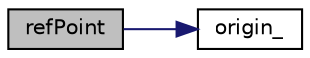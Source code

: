 digraph "refPoint"
{
  bgcolor="transparent";
  edge [fontname="Helvetica",fontsize="10",labelfontname="Helvetica",labelfontsize="10"];
  node [fontname="Helvetica",fontsize="10",shape=record];
  rankdir="LR";
  Node1 [label="refPoint",height=0.2,width=0.4,color="black", fillcolor="grey75", style="filled" fontcolor="black"];
  Node1 -> Node2 [color="midnightblue",fontsize="10",style="solid",fontname="Helvetica"];
  Node2 [label="origin_",height=0.2,width=0.4,color="black",URL="$cylindricalInletVelocityFvPatchVectorField_8C.html#ad2f316503de7d3be1e95bbcf25b6564e"];
}
